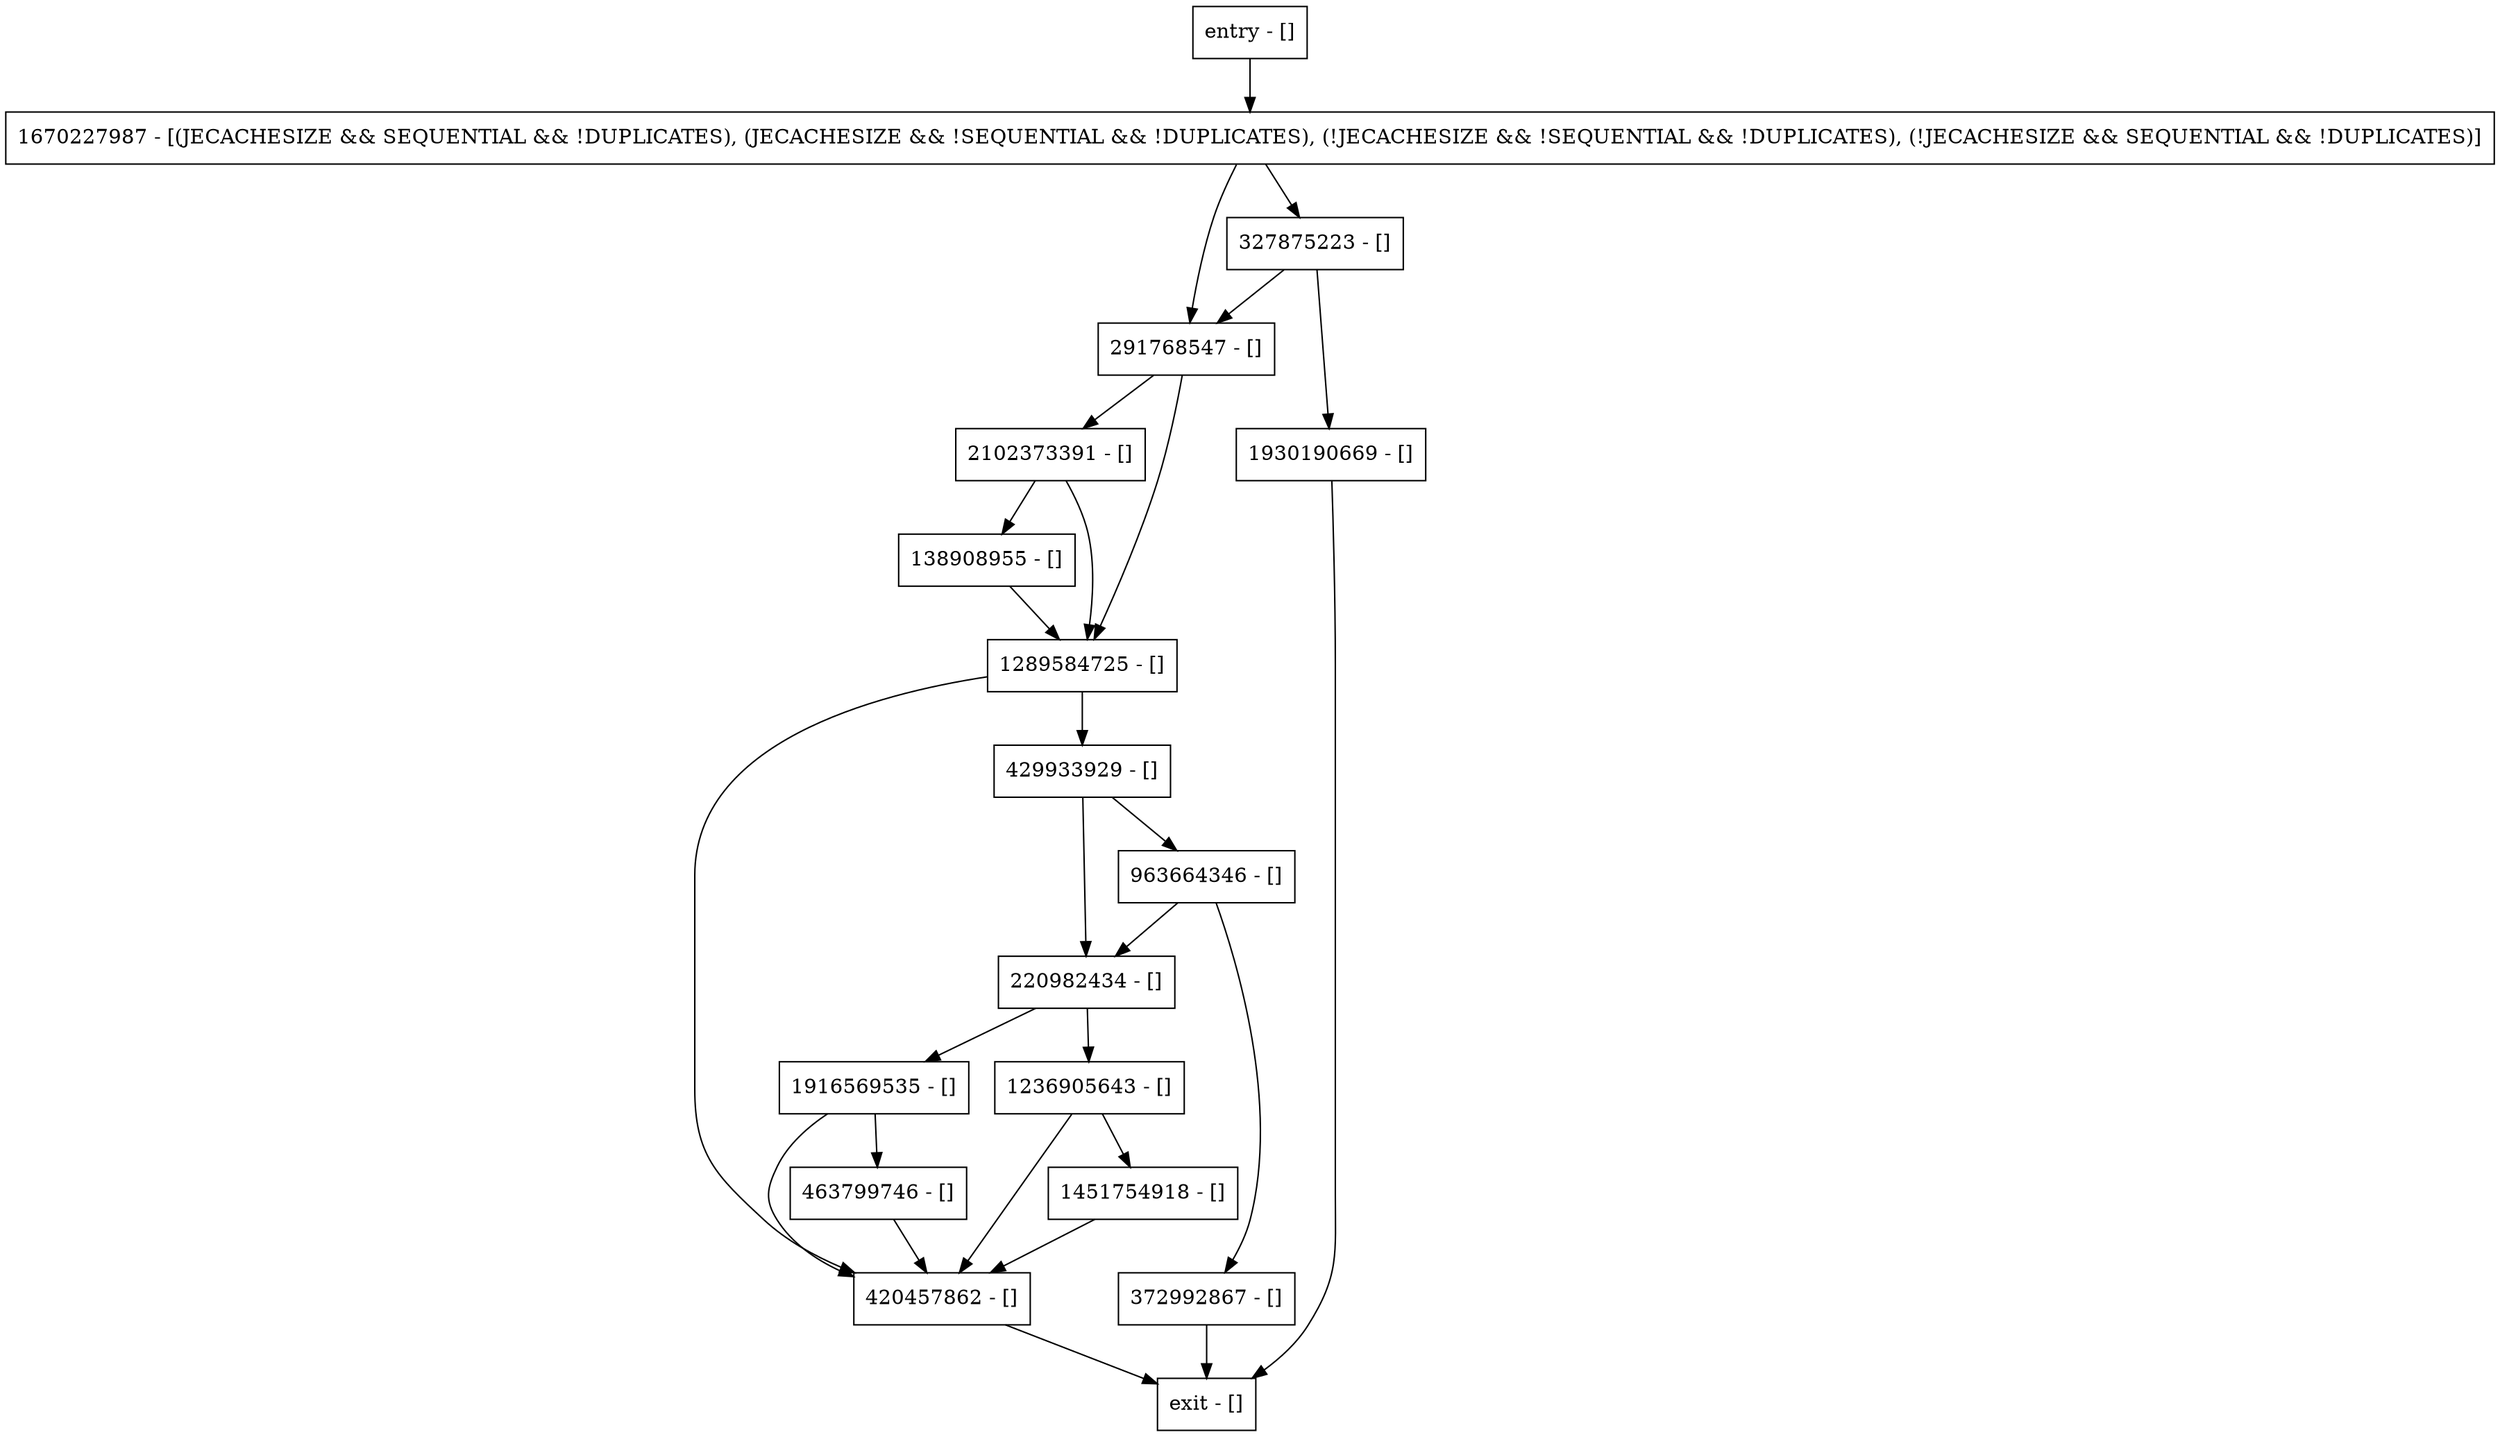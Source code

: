 digraph countNew {
node [shape=record];
1236905643 [label="1236905643 - []"];
1289584725 [label="1289584725 - []"];
963664346 [label="963664346 - []"];
220982434 [label="220982434 - []"];
1670227987 [label="1670227987 - [(JECACHESIZE && SEQUENTIAL && !DUPLICATES), (JECACHESIZE && !SEQUENTIAL && !DUPLICATES), (!JECACHESIZE && !SEQUENTIAL && !DUPLICATES), (!JECACHESIZE && SEQUENTIAL && !DUPLICATES)]"];
1451754918 [label="1451754918 - []"];
372992867 [label="372992867 - []"];
429933929 [label="429933929 - []"];
463799746 [label="463799746 - []"];
entry [label="entry - []"];
exit [label="exit - []"];
1916569535 [label="1916569535 - []"];
291768547 [label="291768547 - []"];
327875223 [label="327875223 - []"];
2102373391 [label="2102373391 - []"];
138908955 [label="138908955 - []"];
420457862 [label="420457862 - []"];
1930190669 [label="1930190669 - []"];
entry;
exit;
1236905643 -> 1451754918;
1236905643 -> 420457862;
1289584725 -> 429933929;
1289584725 -> 420457862;
963664346 -> 220982434;
963664346 -> 372992867;
220982434 -> 1236905643;
220982434 -> 1916569535;
1670227987 -> 291768547;
1670227987 -> 327875223;
1451754918 -> 420457862;
372992867 -> exit;
429933929 -> 963664346;
429933929 -> 220982434;
463799746 -> 420457862;
entry -> 1670227987;
1916569535 -> 420457862;
1916569535 -> 463799746;
291768547 -> 1289584725;
291768547 -> 2102373391;
327875223 -> 291768547;
327875223 -> 1930190669;
2102373391 -> 1289584725;
2102373391 -> 138908955;
138908955 -> 1289584725;
420457862 -> exit;
1930190669 -> exit;
}
